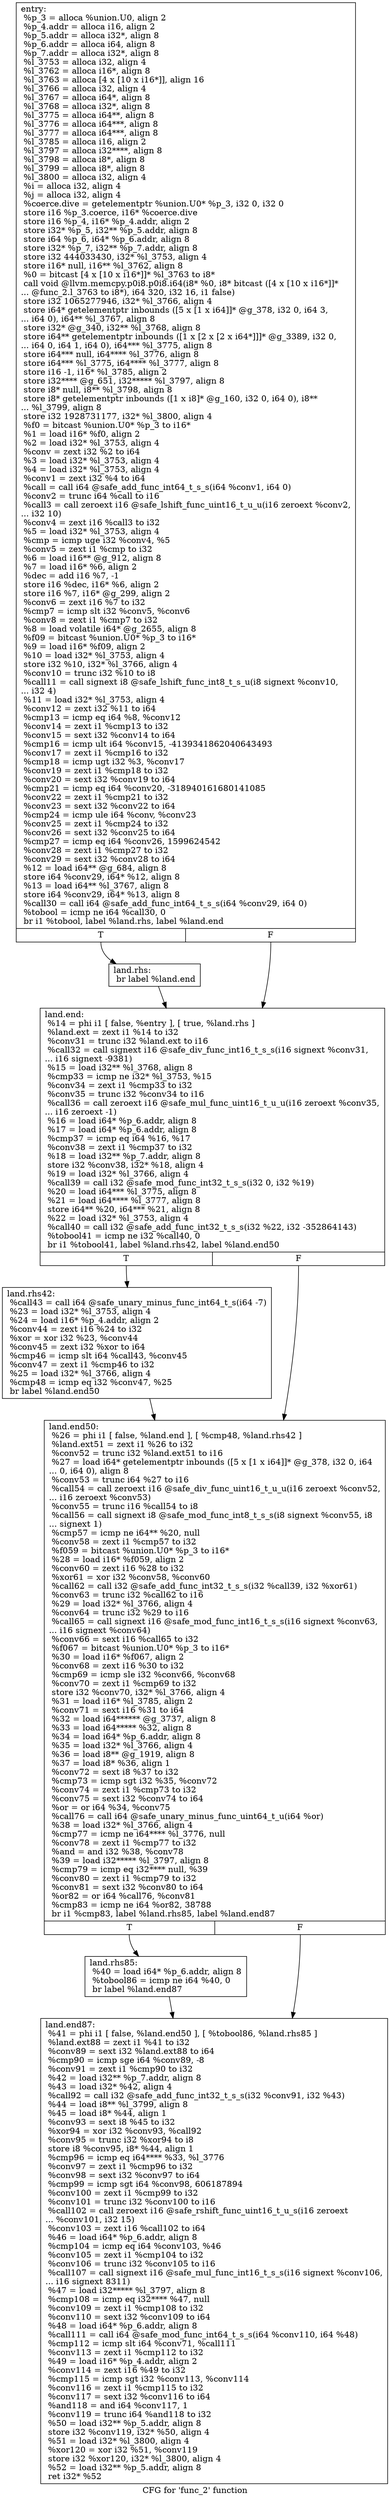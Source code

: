 digraph "CFG for 'func_2' function" {
	label="CFG for 'func_2' function";

	Node0xb7d5178 [shape=record,label="{entry:\l  %p_3 = alloca %union.U0, align 2\l  %p_4.addr = alloca i16, align 2\l  %p_5.addr = alloca i32*, align 8\l  %p_6.addr = alloca i64, align 8\l  %p_7.addr = alloca i32*, align 8\l  %l_3753 = alloca i32, align 4\l  %l_3762 = alloca i16*, align 8\l  %l_3763 = alloca [4 x [10 x i16*]], align 16\l  %l_3766 = alloca i32, align 4\l  %l_3767 = alloca i64*, align 8\l  %l_3768 = alloca i32*, align 8\l  %l_3775 = alloca i64**, align 8\l  %l_3776 = alloca i64***, align 8\l  %l_3777 = alloca i64***, align 8\l  %l_3785 = alloca i16, align 2\l  %l_3797 = alloca i32****, align 8\l  %l_3798 = alloca i8*, align 8\l  %l_3799 = alloca i8*, align 8\l  %l_3800 = alloca i32, align 4\l  %i = alloca i32, align 4\l  %j = alloca i32, align 4\l  %coerce.dive = getelementptr %union.U0* %p_3, i32 0, i32 0\l  store i16 %p_3.coerce, i16* %coerce.dive\l  store i16 %p_4, i16* %p_4.addr, align 2\l  store i32* %p_5, i32** %p_5.addr, align 8\l  store i64 %p_6, i64* %p_6.addr, align 8\l  store i32* %p_7, i32** %p_7.addr, align 8\l  store i32 444033430, i32* %l_3753, align 4\l  store i16* null, i16** %l_3762, align 8\l  %0 = bitcast [4 x [10 x i16*]]* %l_3763 to i8*\l  call void @llvm.memcpy.p0i8.p0i8.i64(i8* %0, i8* bitcast ([4 x [10 x i16*]]*\l... @func_2.l_3763 to i8*), i64 320, i32 16, i1 false)\l  store i32 1065277946, i32* %l_3766, align 4\l  store i64* getelementptr inbounds ([5 x [1 x i64]]* @g_378, i32 0, i64 3,\l... i64 0), i64** %l_3767, align 8\l  store i32* @g_340, i32** %l_3768, align 8\l  store i64** getelementptr inbounds ([1 x [2 x [2 x i64*]]]* @g_3389, i32 0,\l... i64 0, i64 1, i64 0), i64*** %l_3775, align 8\l  store i64*** null, i64**** %l_3776, align 8\l  store i64*** %l_3775, i64**** %l_3777, align 8\l  store i16 -1, i16* %l_3785, align 2\l  store i32**** @g_651, i32***** %l_3797, align 8\l  store i8* null, i8** %l_3798, align 8\l  store i8* getelementptr inbounds ([1 x i8]* @g_160, i32 0, i64 0), i8**\l... %l_3799, align 8\l  store i32 1928731177, i32* %l_3800, align 4\l  %f0 = bitcast %union.U0* %p_3 to i16*\l  %1 = load i16* %f0, align 2\l  %2 = load i32* %l_3753, align 4\l  %conv = zext i32 %2 to i64\l  %3 = load i32* %l_3753, align 4\l  %4 = load i32* %l_3753, align 4\l  %conv1 = zext i32 %4 to i64\l  %call = call i64 @safe_add_func_int64_t_s_s(i64 %conv1, i64 0)\l  %conv2 = trunc i64 %call to i16\l  %call3 = call zeroext i16 @safe_lshift_func_uint16_t_u_u(i16 zeroext %conv2,\l... i32 10)\l  %conv4 = zext i16 %call3 to i32\l  %5 = load i32* %l_3753, align 4\l  %cmp = icmp uge i32 %conv4, %5\l  %conv5 = zext i1 %cmp to i32\l  %6 = load i16** @g_912, align 8\l  %7 = load i16* %6, align 2\l  %dec = add i16 %7, -1\l  store i16 %dec, i16* %6, align 2\l  store i16 %7, i16* @g_299, align 2\l  %conv6 = zext i16 %7 to i32\l  %cmp7 = icmp slt i32 %conv5, %conv6\l  %conv8 = zext i1 %cmp7 to i32\l  %8 = load volatile i64* @g_2655, align 8\l  %f09 = bitcast %union.U0* %p_3 to i16*\l  %9 = load i16* %f09, align 2\l  %10 = load i32* %l_3753, align 4\l  store i32 %10, i32* %l_3766, align 4\l  %conv10 = trunc i32 %10 to i8\l  %call11 = call signext i8 @safe_lshift_func_int8_t_s_u(i8 signext %conv10,\l... i32 4)\l  %11 = load i32* %l_3753, align 4\l  %conv12 = zext i32 %11 to i64\l  %cmp13 = icmp eq i64 %8, %conv12\l  %conv14 = zext i1 %cmp13 to i32\l  %conv15 = sext i32 %conv14 to i64\l  %cmp16 = icmp ult i64 %conv15, -4139341862040643493\l  %conv17 = zext i1 %cmp16 to i32\l  %cmp18 = icmp ugt i32 %3, %conv17\l  %conv19 = zext i1 %cmp18 to i32\l  %conv20 = sext i32 %conv19 to i64\l  %cmp21 = icmp eq i64 %conv20, -318940161680141085\l  %conv22 = zext i1 %cmp21 to i32\l  %conv23 = sext i32 %conv22 to i64\l  %cmp24 = icmp ule i64 %conv, %conv23\l  %conv25 = zext i1 %cmp24 to i32\l  %conv26 = sext i32 %conv25 to i64\l  %cmp27 = icmp eq i64 %conv26, 1599624542\l  %conv28 = zext i1 %cmp27 to i32\l  %conv29 = sext i32 %conv28 to i64\l  %12 = load i64** @g_684, align 8\l  store i64 %conv29, i64* %12, align 8\l  %13 = load i64** %l_3767, align 8\l  store i64 %conv29, i64* %13, align 8\l  %call30 = call i64 @safe_add_func_int64_t_s_s(i64 %conv29, i64 0)\l  %tobool = icmp ne i64 %call30, 0\l  br i1 %tobool, label %land.rhs, label %land.end\l|{<s0>T|<s1>F}}"];
	Node0xb7d5178:s0 -> Node0xb7d51a8;
	Node0xb7d5178:s1 -> Node0xb7d51d8;
	Node0xb7d51a8 [shape=record,label="{land.rhs:                                         \l  br label %land.end\l}"];
	Node0xb7d51a8 -> Node0xb7d51d8;
	Node0xb7d51d8 [shape=record,label="{land.end:                                         \l  %14 = phi i1 [ false, %entry ], [ true, %land.rhs ]\l  %land.ext = zext i1 %14 to i32\l  %conv31 = trunc i32 %land.ext to i16\l  %call32 = call signext i16 @safe_div_func_int16_t_s_s(i16 signext %conv31,\l... i16 signext -9381)\l  %15 = load i32** %l_3768, align 8\l  %cmp33 = icmp ne i32* %l_3753, %15\l  %conv34 = zext i1 %cmp33 to i32\l  %conv35 = trunc i32 %conv34 to i16\l  %call36 = call zeroext i16 @safe_mul_func_uint16_t_u_u(i16 zeroext %conv35,\l... i16 zeroext -1)\l  %16 = load i64* %p_6.addr, align 8\l  %17 = load i64* %p_6.addr, align 8\l  %cmp37 = icmp eq i64 %16, %17\l  %conv38 = zext i1 %cmp37 to i32\l  %18 = load i32** %p_7.addr, align 8\l  store i32 %conv38, i32* %18, align 4\l  %19 = load i32* %l_3766, align 4\l  %call39 = call i32 @safe_mod_func_int32_t_s_s(i32 0, i32 %19)\l  %20 = load i64*** %l_3775, align 8\l  %21 = load i64**** %l_3777, align 8\l  store i64** %20, i64*** %21, align 8\l  %22 = load i32* %l_3753, align 4\l  %call40 = call i32 @safe_add_func_int32_t_s_s(i32 %22, i32 -352864143)\l  %tobool41 = icmp ne i32 %call40, 0\l  br i1 %tobool41, label %land.rhs42, label %land.end50\l|{<s0>T|<s1>F}}"];
	Node0xb7d51d8:s0 -> Node0xb7d5208;
	Node0xb7d51d8:s1 -> Node0xb7d5238;
	Node0xb7d5208 [shape=record,label="{land.rhs42:                                       \l  %call43 = call i64 @safe_unary_minus_func_int64_t_s(i64 -7)\l  %23 = load i32* %l_3753, align 4\l  %24 = load i16* %p_4.addr, align 2\l  %conv44 = zext i16 %24 to i32\l  %xor = xor i32 %23, %conv44\l  %conv45 = zext i32 %xor to i64\l  %cmp46 = icmp slt i64 %call43, %conv45\l  %conv47 = zext i1 %cmp46 to i32\l  %25 = load i32* %l_3766, align 4\l  %cmp48 = icmp eq i32 %conv47, %25\l  br label %land.end50\l}"];
	Node0xb7d5208 -> Node0xb7d5238;
	Node0xb7d5238 [shape=record,label="{land.end50:                                       \l  %26 = phi i1 [ false, %land.end ], [ %cmp48, %land.rhs42 ]\l  %land.ext51 = zext i1 %26 to i32\l  %conv52 = trunc i32 %land.ext51 to i16\l  %27 = load i64* getelementptr inbounds ([5 x [1 x i64]]* @g_378, i32 0, i64\l... 0, i64 0), align 8\l  %conv53 = trunc i64 %27 to i16\l  %call54 = call zeroext i16 @safe_div_func_uint16_t_u_u(i16 zeroext %conv52,\l... i16 zeroext %conv53)\l  %conv55 = trunc i16 %call54 to i8\l  %call56 = call signext i8 @safe_mod_func_int8_t_s_s(i8 signext %conv55, i8\l... signext 1)\l  %cmp57 = icmp ne i64** %20, null\l  %conv58 = zext i1 %cmp57 to i32\l  %f059 = bitcast %union.U0* %p_3 to i16*\l  %28 = load i16* %f059, align 2\l  %conv60 = zext i16 %28 to i32\l  %xor61 = xor i32 %conv58, %conv60\l  %call62 = call i32 @safe_add_func_int32_t_s_s(i32 %call39, i32 %xor61)\l  %conv63 = trunc i32 %call62 to i16\l  %29 = load i32* %l_3766, align 4\l  %conv64 = trunc i32 %29 to i16\l  %call65 = call signext i16 @safe_mod_func_int16_t_s_s(i16 signext %conv63,\l... i16 signext %conv64)\l  %conv66 = sext i16 %call65 to i32\l  %f067 = bitcast %union.U0* %p_3 to i16*\l  %30 = load i16* %f067, align 2\l  %conv68 = zext i16 %30 to i32\l  %cmp69 = icmp sle i32 %conv66, %conv68\l  %conv70 = zext i1 %cmp69 to i32\l  store i32 %conv70, i32* %l_3766, align 4\l  %31 = load i16* %l_3785, align 2\l  %conv71 = sext i16 %31 to i64\l  %32 = load i64****** @g_3737, align 8\l  %33 = load i64***** %32, align 8\l  %34 = load i64* %p_6.addr, align 8\l  %35 = load i32* %l_3766, align 4\l  %36 = load i8** @g_1919, align 8\l  %37 = load i8* %36, align 1\l  %conv72 = sext i8 %37 to i32\l  %cmp73 = icmp sgt i32 %35, %conv72\l  %conv74 = zext i1 %cmp73 to i32\l  %conv75 = sext i32 %conv74 to i64\l  %or = or i64 %34, %conv75\l  %call76 = call i64 @safe_unary_minus_func_uint64_t_u(i64 %or)\l  %38 = load i32* %l_3766, align 4\l  %cmp77 = icmp ne i64**** %l_3776, null\l  %conv78 = zext i1 %cmp77 to i32\l  %and = and i32 %38, %conv78\l  %39 = load i32***** %l_3797, align 8\l  %cmp79 = icmp eq i32**** null, %39\l  %conv80 = zext i1 %cmp79 to i32\l  %conv81 = sext i32 %conv80 to i64\l  %or82 = or i64 %call76, %conv81\l  %cmp83 = icmp ne i64 %or82, 38788\l  br i1 %cmp83, label %land.rhs85, label %land.end87\l|{<s0>T|<s1>F}}"];
	Node0xb7d5238:s0 -> Node0xb7d5268;
	Node0xb7d5238:s1 -> Node0xb7d5298;
	Node0xb7d5268 [shape=record,label="{land.rhs85:                                       \l  %40 = load i64* %p_6.addr, align 8\l  %tobool86 = icmp ne i64 %40, 0\l  br label %land.end87\l}"];
	Node0xb7d5268 -> Node0xb7d5298;
	Node0xb7d5298 [shape=record,label="{land.end87:                                       \l  %41 = phi i1 [ false, %land.end50 ], [ %tobool86, %land.rhs85 ]\l  %land.ext88 = zext i1 %41 to i32\l  %conv89 = sext i32 %land.ext88 to i64\l  %cmp90 = icmp sge i64 %conv89, -8\l  %conv91 = zext i1 %cmp90 to i32\l  %42 = load i32** %p_7.addr, align 8\l  %43 = load i32* %42, align 4\l  %call92 = call i32 @safe_add_func_int32_t_s_s(i32 %conv91, i32 %43)\l  %44 = load i8** %l_3799, align 8\l  %45 = load i8* %44, align 1\l  %conv93 = sext i8 %45 to i32\l  %xor94 = xor i32 %conv93, %call92\l  %conv95 = trunc i32 %xor94 to i8\l  store i8 %conv95, i8* %44, align 1\l  %cmp96 = icmp eq i64**** %33, %l_3776\l  %conv97 = zext i1 %cmp96 to i32\l  %conv98 = sext i32 %conv97 to i64\l  %cmp99 = icmp sgt i64 %conv98, 606187894\l  %conv100 = zext i1 %cmp99 to i32\l  %conv101 = trunc i32 %conv100 to i16\l  %call102 = call zeroext i16 @safe_rshift_func_uint16_t_u_s(i16 zeroext\l... %conv101, i32 15)\l  %conv103 = zext i16 %call102 to i64\l  %46 = load i64* %p_6.addr, align 8\l  %cmp104 = icmp eq i64 %conv103, %46\l  %conv105 = zext i1 %cmp104 to i32\l  %conv106 = trunc i32 %conv105 to i16\l  %call107 = call signext i16 @safe_mul_func_int16_t_s_s(i16 signext %conv106,\l... i16 signext 8311)\l  %47 = load i32***** %l_3797, align 8\l  %cmp108 = icmp eq i32**** %47, null\l  %conv109 = zext i1 %cmp108 to i32\l  %conv110 = sext i32 %conv109 to i64\l  %48 = load i64* %p_6.addr, align 8\l  %call111 = call i64 @safe_mod_func_int64_t_s_s(i64 %conv110, i64 %48)\l  %cmp112 = icmp slt i64 %conv71, %call111\l  %conv113 = zext i1 %cmp112 to i32\l  %49 = load i16* %p_4.addr, align 2\l  %conv114 = zext i16 %49 to i32\l  %cmp115 = icmp sgt i32 %conv113, %conv114\l  %conv116 = zext i1 %cmp115 to i32\l  %conv117 = sext i32 %conv116 to i64\l  %and118 = and i64 %conv117, 1\l  %conv119 = trunc i64 %and118 to i32\l  %50 = load i32** %p_5.addr, align 8\l  store i32 %conv119, i32* %50, align 4\l  %51 = load i32* %l_3800, align 4\l  %xor120 = xor i32 %51, %conv119\l  store i32 %xor120, i32* %l_3800, align 4\l  %52 = load i32** %p_5.addr, align 8\l  ret i32* %52\l}"];
}
